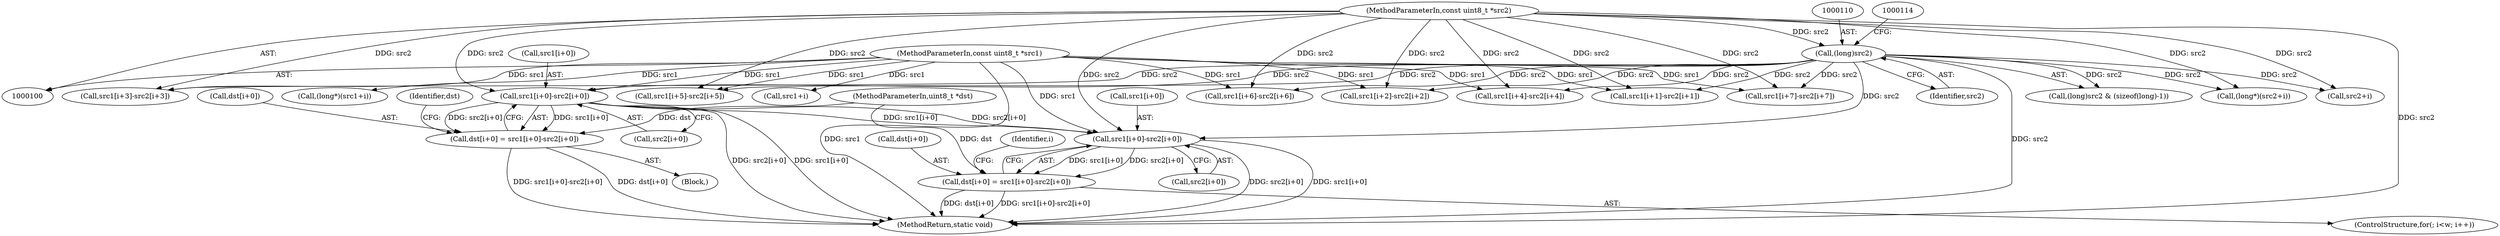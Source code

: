 digraph "0_FFmpeg_454a11a1c9c686c78aa97954306fb63453299760_0@pointer" {
"1000136" [label="(Call,src1[i+0]-src2[i+0])"];
"1000102" [label="(MethodParameterIn,const uint8_t *src1)"];
"1000109" [label="(Call,(long)src2)"];
"1000103" [label="(MethodParameterIn,const uint8_t *src2)"];
"1000130" [label="(Call,dst[i+0] = src1[i+0]-src2[i+0])"];
"1000334" [label="(Call,src1[i+0]-src2[i+0])"];
"1000328" [label="(Call,dst[i+0] = src1[i+0]-src2[i+0])"];
"1000131" [label="(Call,dst[i+0])"];
"1000137" [label="(Call,src1[i+0])"];
"1000103" [label="(MethodParameterIn,const uint8_t *src2)"];
"1000221" [label="(Call,src1[i+5]-src2[i+5])"];
"1000111" [label="(Identifier,src2)"];
"1000102" [label="(MethodParameterIn,const uint8_t *src1)"];
"1000153" [label="(Call,src1[i+1]-src2[i+1])"];
"1000101" [label="(MethodParameterIn,uint8_t *dst)"];
"1000340" [label="(Call,src2[i+0])"];
"1000130" [label="(Call,dst[i+0] = src1[i+0]-src2[i+0])"];
"1000136" [label="(Call,src1[i+0]-src2[i+0])"];
"1000255" [label="(Call,src1[i+7]-src2[i+7])"];
"1000322" [label="(ControlStructure,for(; i<w; i++))"];
"1000329" [label="(Call,dst[i+0])"];
"1000187" [label="(Call,src1[i+3]-src2[i+3])"];
"1000345" [label="(MethodReturn,static void)"];
"1000327" [label="(Identifier,i)"];
"1000109" [label="(Call,(long)src2)"];
"1000328" [label="(Call,dst[i+0] = src1[i+0]-src2[i+0])"];
"1000238" [label="(Call,src1[i+6]-src2[i+6])"];
"1000170" [label="(Call,src1[i+2]-src2[i+2])"];
"1000334" [label="(Call,src1[i+0]-src2[i+0])"];
"1000149" [label="(Identifier,dst)"];
"1000297" [label="(Call,src2+i)"];
"1000286" [label="(Call,(long*)(src1+i))"];
"1000142" [label="(Call,src2[i+0])"];
"1000108" [label="(Call,(long)src2 & (sizeof(long)-1))"];
"1000295" [label="(Call,(long*)(src2+i))"];
"1000335" [label="(Call,src1[i+0])"];
"1000129" [label="(Block,)"];
"1000204" [label="(Call,src1[i+4]-src2[i+4])"];
"1000288" [label="(Call,src1+i)"];
"1000136" -> "1000130"  [label="AST: "];
"1000136" -> "1000142"  [label="CFG: "];
"1000137" -> "1000136"  [label="AST: "];
"1000142" -> "1000136"  [label="AST: "];
"1000130" -> "1000136"  [label="CFG: "];
"1000136" -> "1000345"  [label="DDG: src2[i+0]"];
"1000136" -> "1000345"  [label="DDG: src1[i+0]"];
"1000136" -> "1000130"  [label="DDG: src1[i+0]"];
"1000136" -> "1000130"  [label="DDG: src2[i+0]"];
"1000102" -> "1000136"  [label="DDG: src1"];
"1000109" -> "1000136"  [label="DDG: src2"];
"1000103" -> "1000136"  [label="DDG: src2"];
"1000136" -> "1000334"  [label="DDG: src1[i+0]"];
"1000136" -> "1000334"  [label="DDG: src2[i+0]"];
"1000102" -> "1000100"  [label="AST: "];
"1000102" -> "1000345"  [label="DDG: src1"];
"1000102" -> "1000153"  [label="DDG: src1"];
"1000102" -> "1000170"  [label="DDG: src1"];
"1000102" -> "1000187"  [label="DDG: src1"];
"1000102" -> "1000204"  [label="DDG: src1"];
"1000102" -> "1000221"  [label="DDG: src1"];
"1000102" -> "1000238"  [label="DDG: src1"];
"1000102" -> "1000255"  [label="DDG: src1"];
"1000102" -> "1000286"  [label="DDG: src1"];
"1000102" -> "1000288"  [label="DDG: src1"];
"1000102" -> "1000334"  [label="DDG: src1"];
"1000109" -> "1000108"  [label="AST: "];
"1000109" -> "1000111"  [label="CFG: "];
"1000110" -> "1000109"  [label="AST: "];
"1000111" -> "1000109"  [label="AST: "];
"1000114" -> "1000109"  [label="CFG: "];
"1000109" -> "1000345"  [label="DDG: src2"];
"1000109" -> "1000108"  [label="DDG: src2"];
"1000103" -> "1000109"  [label="DDG: src2"];
"1000109" -> "1000153"  [label="DDG: src2"];
"1000109" -> "1000170"  [label="DDG: src2"];
"1000109" -> "1000187"  [label="DDG: src2"];
"1000109" -> "1000204"  [label="DDG: src2"];
"1000109" -> "1000221"  [label="DDG: src2"];
"1000109" -> "1000238"  [label="DDG: src2"];
"1000109" -> "1000255"  [label="DDG: src2"];
"1000109" -> "1000295"  [label="DDG: src2"];
"1000109" -> "1000297"  [label="DDG: src2"];
"1000109" -> "1000334"  [label="DDG: src2"];
"1000103" -> "1000100"  [label="AST: "];
"1000103" -> "1000345"  [label="DDG: src2"];
"1000103" -> "1000153"  [label="DDG: src2"];
"1000103" -> "1000170"  [label="DDG: src2"];
"1000103" -> "1000187"  [label="DDG: src2"];
"1000103" -> "1000204"  [label="DDG: src2"];
"1000103" -> "1000221"  [label="DDG: src2"];
"1000103" -> "1000238"  [label="DDG: src2"];
"1000103" -> "1000255"  [label="DDG: src2"];
"1000103" -> "1000295"  [label="DDG: src2"];
"1000103" -> "1000297"  [label="DDG: src2"];
"1000103" -> "1000334"  [label="DDG: src2"];
"1000130" -> "1000129"  [label="AST: "];
"1000131" -> "1000130"  [label="AST: "];
"1000149" -> "1000130"  [label="CFG: "];
"1000130" -> "1000345"  [label="DDG: src1[i+0]-src2[i+0]"];
"1000130" -> "1000345"  [label="DDG: dst[i+0]"];
"1000101" -> "1000130"  [label="DDG: dst"];
"1000334" -> "1000328"  [label="AST: "];
"1000334" -> "1000340"  [label="CFG: "];
"1000335" -> "1000334"  [label="AST: "];
"1000340" -> "1000334"  [label="AST: "];
"1000328" -> "1000334"  [label="CFG: "];
"1000334" -> "1000345"  [label="DDG: src2[i+0]"];
"1000334" -> "1000345"  [label="DDG: src1[i+0]"];
"1000334" -> "1000328"  [label="DDG: src1[i+0]"];
"1000334" -> "1000328"  [label="DDG: src2[i+0]"];
"1000328" -> "1000322"  [label="AST: "];
"1000329" -> "1000328"  [label="AST: "];
"1000327" -> "1000328"  [label="CFG: "];
"1000328" -> "1000345"  [label="DDG: src1[i+0]-src2[i+0]"];
"1000328" -> "1000345"  [label="DDG: dst[i+0]"];
"1000101" -> "1000328"  [label="DDG: dst"];
}
